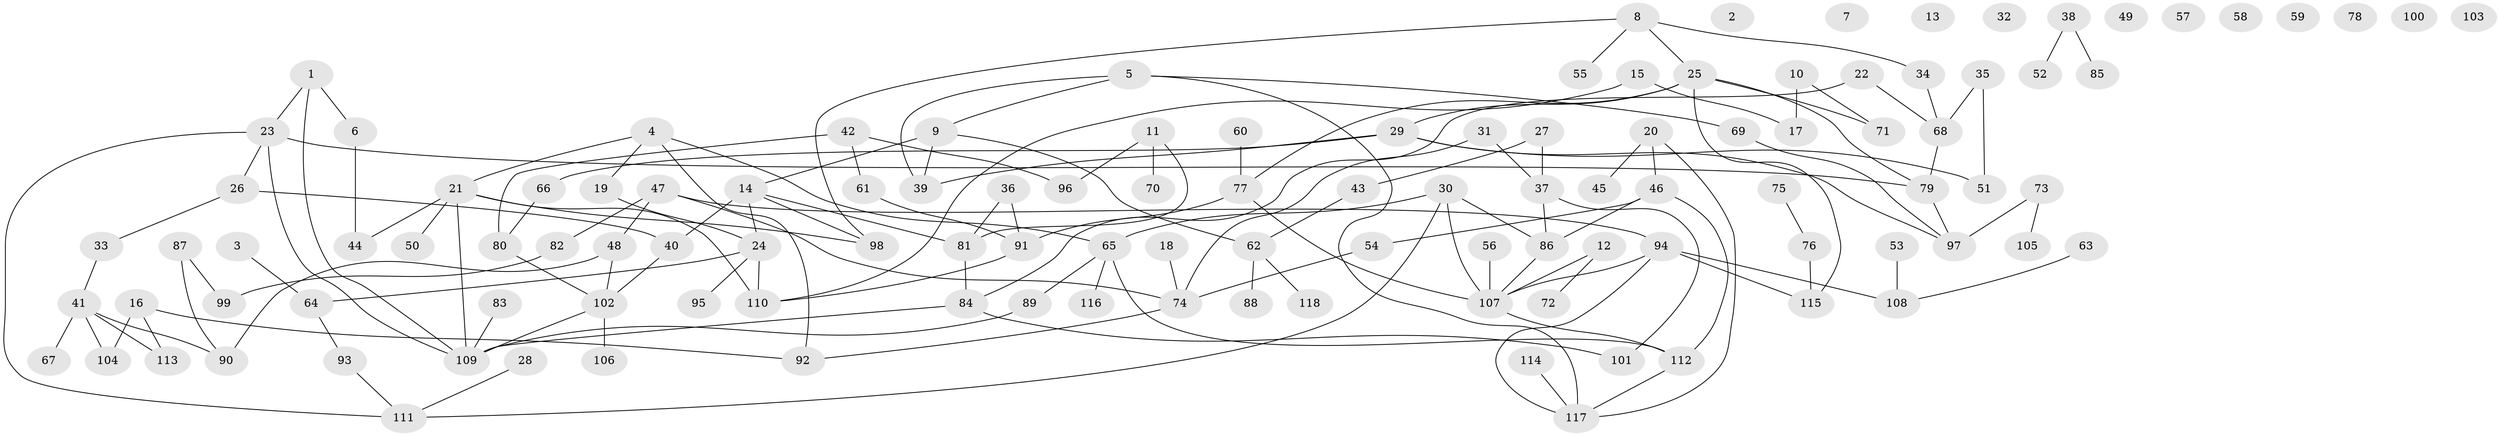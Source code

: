 // Generated by graph-tools (version 1.1) at 2025/39/03/09/25 04:39:50]
// undirected, 118 vertices, 147 edges
graph export_dot {
graph [start="1"]
  node [color=gray90,style=filled];
  1;
  2;
  3;
  4;
  5;
  6;
  7;
  8;
  9;
  10;
  11;
  12;
  13;
  14;
  15;
  16;
  17;
  18;
  19;
  20;
  21;
  22;
  23;
  24;
  25;
  26;
  27;
  28;
  29;
  30;
  31;
  32;
  33;
  34;
  35;
  36;
  37;
  38;
  39;
  40;
  41;
  42;
  43;
  44;
  45;
  46;
  47;
  48;
  49;
  50;
  51;
  52;
  53;
  54;
  55;
  56;
  57;
  58;
  59;
  60;
  61;
  62;
  63;
  64;
  65;
  66;
  67;
  68;
  69;
  70;
  71;
  72;
  73;
  74;
  75;
  76;
  77;
  78;
  79;
  80;
  81;
  82;
  83;
  84;
  85;
  86;
  87;
  88;
  89;
  90;
  91;
  92;
  93;
  94;
  95;
  96;
  97;
  98;
  99;
  100;
  101;
  102;
  103;
  104;
  105;
  106;
  107;
  108;
  109;
  110;
  111;
  112;
  113;
  114;
  115;
  116;
  117;
  118;
  1 -- 6;
  1 -- 23;
  1 -- 109;
  3 -- 64;
  4 -- 19;
  4 -- 21;
  4 -- 65;
  4 -- 92;
  5 -- 9;
  5 -- 39;
  5 -- 69;
  5 -- 117;
  6 -- 44;
  8 -- 25;
  8 -- 34;
  8 -- 55;
  8 -- 98;
  9 -- 14;
  9 -- 39;
  9 -- 62;
  10 -- 17;
  10 -- 71;
  11 -- 70;
  11 -- 81;
  11 -- 96;
  12 -- 72;
  12 -- 107;
  14 -- 24;
  14 -- 40;
  14 -- 81;
  14 -- 98;
  15 -- 17;
  15 -- 110;
  16 -- 92;
  16 -- 104;
  16 -- 113;
  18 -- 74;
  19 -- 24;
  20 -- 45;
  20 -- 46;
  20 -- 117;
  21 -- 44;
  21 -- 50;
  21 -- 98;
  21 -- 109;
  21 -- 110;
  22 -- 68;
  22 -- 84;
  23 -- 26;
  23 -- 79;
  23 -- 109;
  23 -- 111;
  24 -- 64;
  24 -- 95;
  24 -- 110;
  25 -- 29;
  25 -- 71;
  25 -- 77;
  25 -- 79;
  25 -- 115;
  26 -- 33;
  26 -- 40;
  27 -- 37;
  27 -- 43;
  28 -- 111;
  29 -- 39;
  29 -- 51;
  29 -- 66;
  29 -- 97;
  30 -- 65;
  30 -- 86;
  30 -- 107;
  30 -- 111;
  31 -- 37;
  31 -- 74;
  33 -- 41;
  34 -- 68;
  35 -- 51;
  35 -- 68;
  36 -- 81;
  36 -- 91;
  37 -- 86;
  37 -- 101;
  38 -- 52;
  38 -- 85;
  40 -- 102;
  41 -- 67;
  41 -- 90;
  41 -- 104;
  41 -- 113;
  42 -- 61;
  42 -- 80;
  42 -- 96;
  43 -- 62;
  46 -- 54;
  46 -- 86;
  46 -- 112;
  47 -- 48;
  47 -- 74;
  47 -- 82;
  47 -- 94;
  48 -- 90;
  48 -- 102;
  53 -- 108;
  54 -- 74;
  56 -- 107;
  60 -- 77;
  61 -- 91;
  62 -- 88;
  62 -- 118;
  63 -- 108;
  64 -- 93;
  65 -- 89;
  65 -- 112;
  65 -- 116;
  66 -- 80;
  68 -- 79;
  69 -- 97;
  73 -- 97;
  73 -- 105;
  74 -- 92;
  75 -- 76;
  76 -- 115;
  77 -- 91;
  77 -- 107;
  79 -- 97;
  80 -- 102;
  81 -- 84;
  82 -- 99;
  83 -- 109;
  84 -- 101;
  84 -- 109;
  86 -- 107;
  87 -- 90;
  87 -- 99;
  89 -- 109;
  91 -- 110;
  93 -- 111;
  94 -- 107;
  94 -- 108;
  94 -- 115;
  94 -- 117;
  102 -- 106;
  102 -- 109;
  107 -- 112;
  112 -- 117;
  114 -- 117;
}
